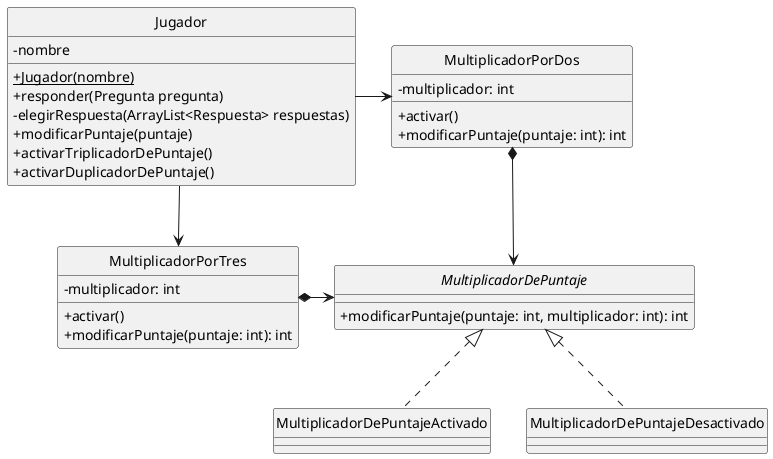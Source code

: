 @startuml
'https://plantuml.com/class-diagram'
hide circle
skinparam classAttributeIconSize 0
skinparam monochrome true

class Jugador {

    -nombre
    +{static}Jugador(nombre)
    +responder(Pregunta pregunta)
    -elegirRespuesta(ArrayList<Respuesta> respuestas)
    +modificarPuntaje(puntaje)
    +activarTriplicadorDePuntaje()
    +activarDuplicadorDePuntaje()
}

Jugador -> MultiplicadorPorDos
Jugador --> MultiplicadorPorTres

class MultiplicadorPorDos {
    -multiplicador: int
    +activar()
    +modificarPuntaje(puntaje: int): int
}
MultiplicadorPorDos *-> MultiplicadorDePuntaje

class MultiplicadorPorTres{
    -multiplicador: int
    +activar()
    +modificarPuntaje(puntaje: int): int
}
MultiplicadorPorTres *-> MultiplicadorDePuntaje

interface MultiplicadorDePuntaje {
    +modificarPuntaje(puntaje: int, multiplicador: int): int
}

class MultiplicadorDePuntajeActivado implements MultiplicadorDePuntaje {

}

class MultiplicadorDePuntajeDesactivado implements MultiplicadorDePuntaje {

}


@enduml
